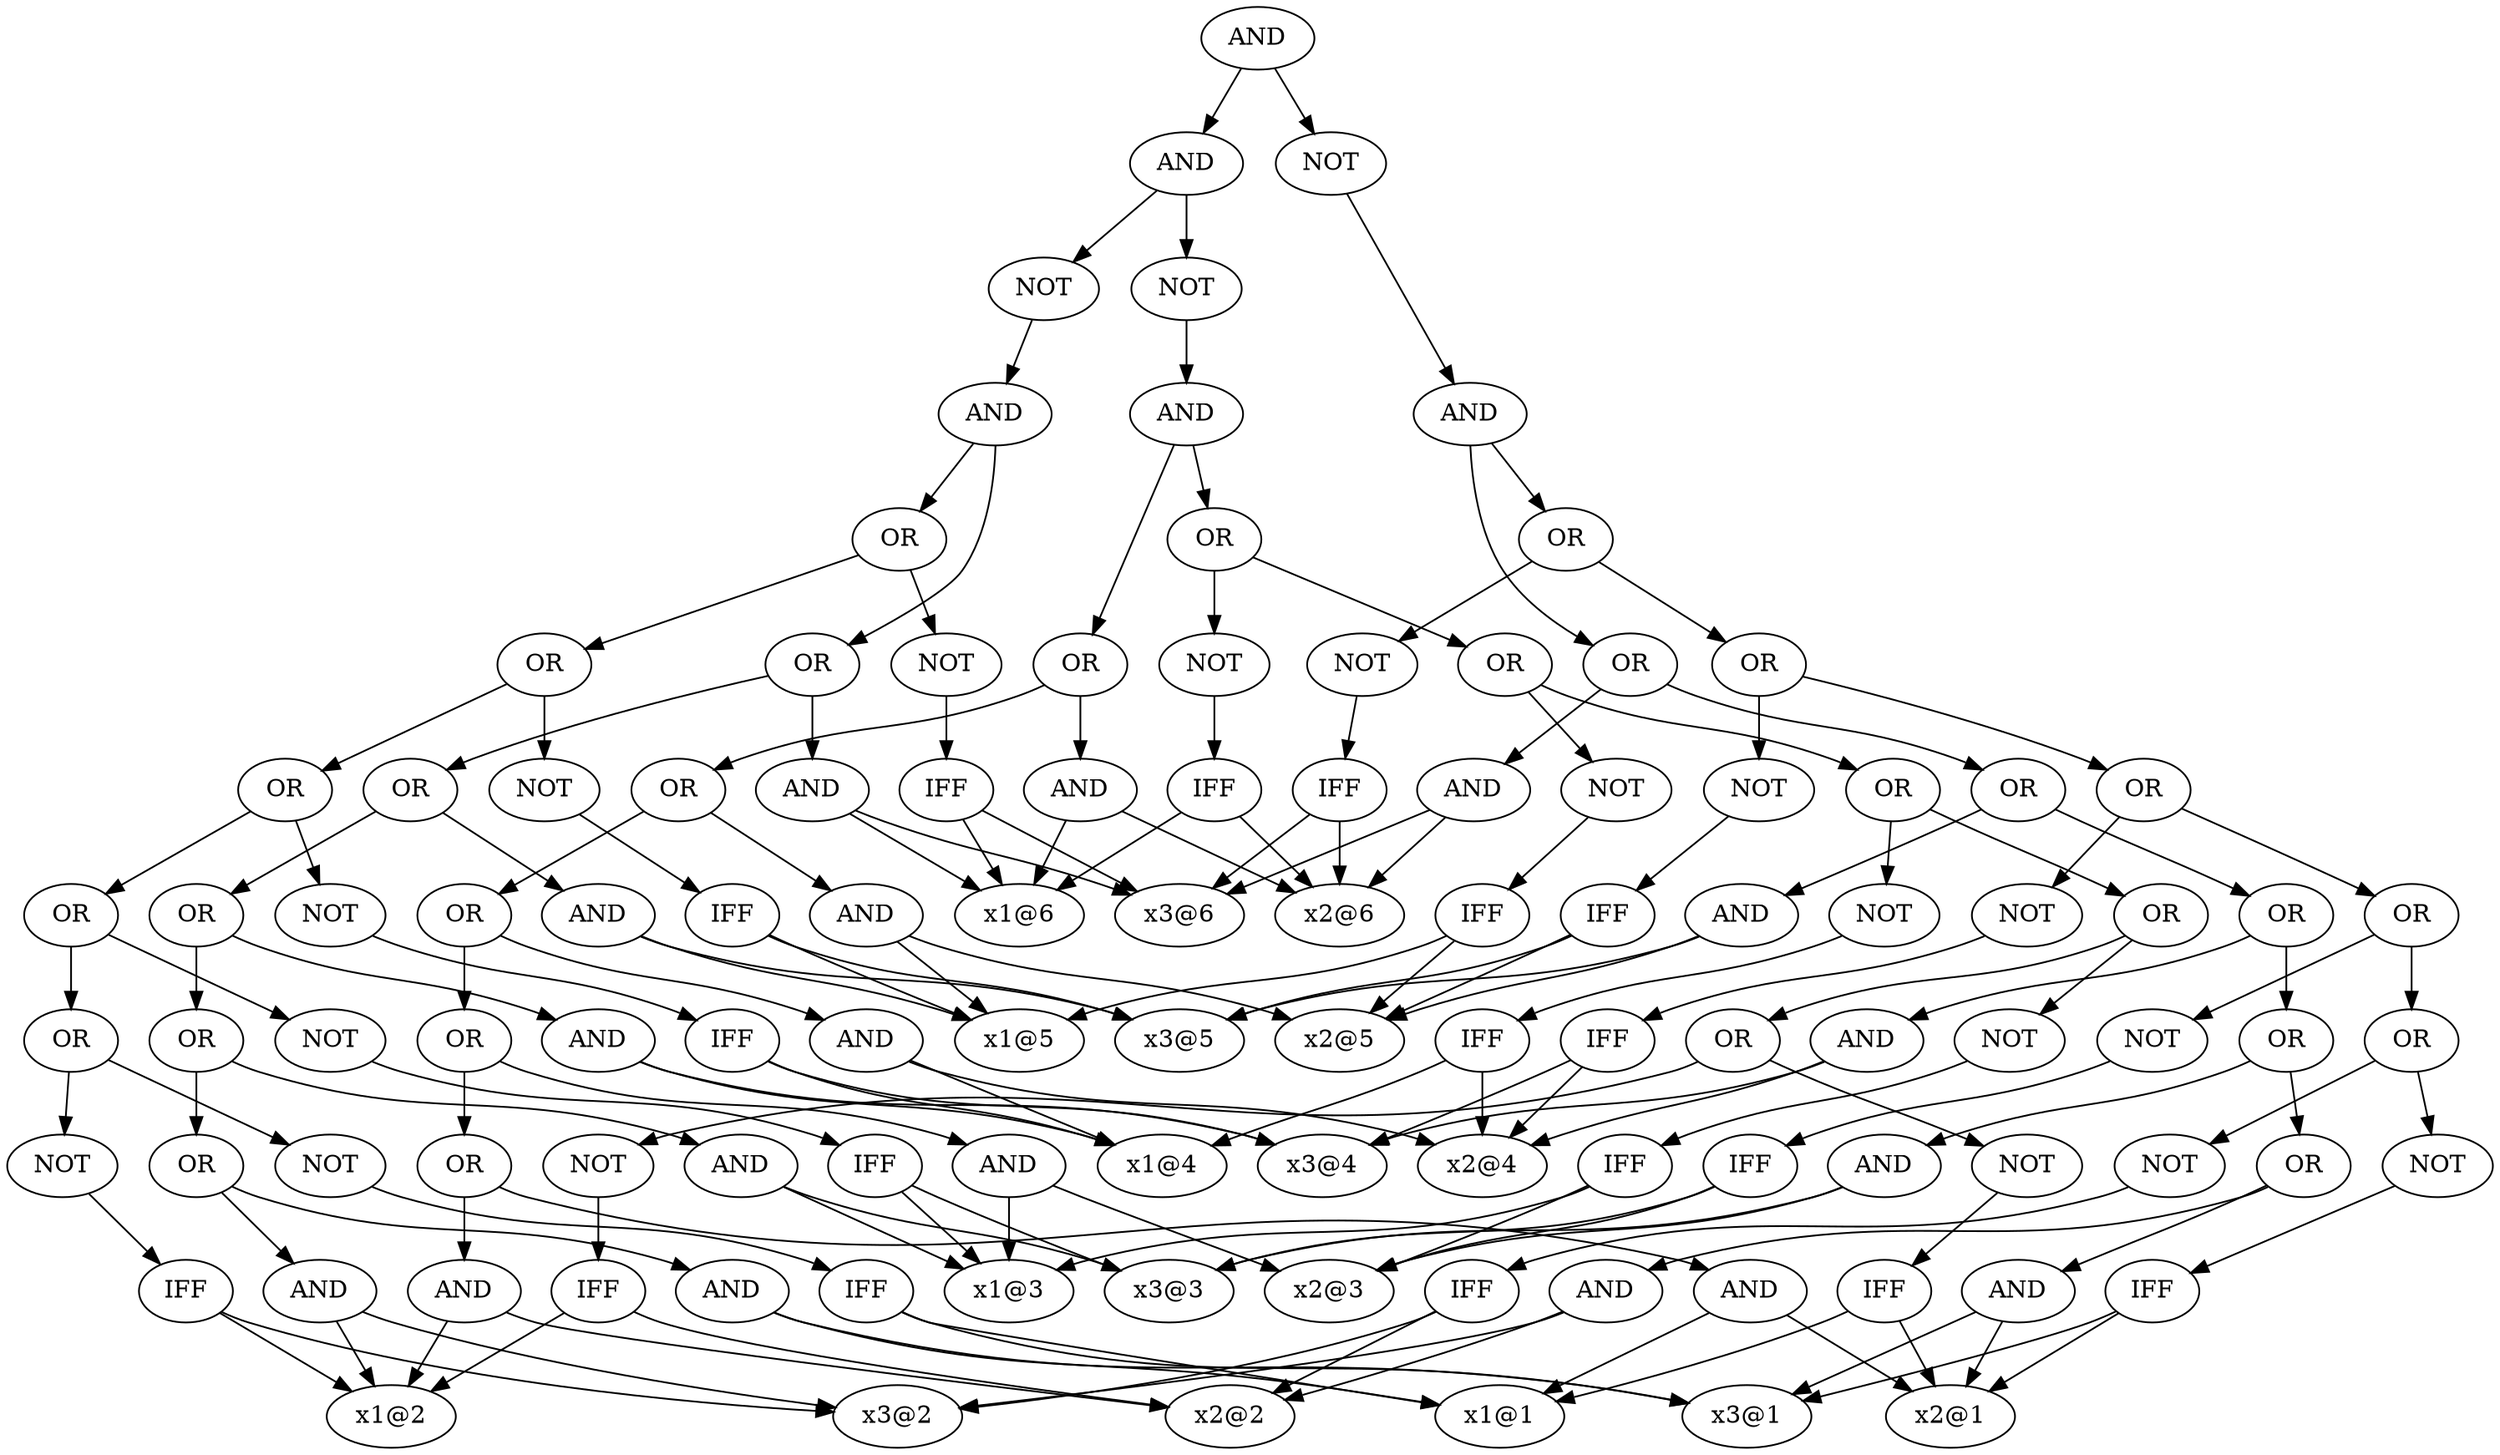 digraph output {
	139815457208448 [label = AND]
	139815457082480 [label = AND]
	139815457348912 [label = NOT]
	139815457396624 [label = AND]
	139815457347136 [label = OR]
	139815457347040 [label = OR]
	139815457346944 [label = OR]
	139815457346848 [label = OR]
	139815457346176 [label = OR]
	139815457346320 [label = AND]
	139815457395712 [label = "x1@1"]
	139815457815952 [label = "x2@1"]
	139815457346320 -> 139815457395712
	139815457346320 -> 139815457815952
	139815457346416 [label = AND]
	139815457395184 [label = "x1@2"]
	139815457815904 [label = "x2@2"]
	139815457346416 -> 139815457395184
	139815457346416 -> 139815457815904
	139815457346176 -> 139815457346320
	139815457346176 -> 139815457346416
	139815457346512 [label = AND]
	139815462798048 [label = "x1@3"]
	139815457816240 [label = "x2@3"]
	139815457346512 -> 139815462798048
	139815457346512 -> 139815457816240
	139815457346848 -> 139815457346176
	139815457346848 -> 139815457346512
	139815457346608 [label = AND]
	139815457629424 [label = "x1@4"]
	139815457345840 [label = "x2@4"]
	139815457346608 -> 139815457629424
	139815457346608 -> 139815457345840
	139815457346944 -> 139815457346848
	139815457346944 -> 139815457346608
	139815457346704 [label = AND]
	139815457630960 [label = "x1@5"]
	139815457345792 [label = "x2@5"]
	139815457346704 -> 139815457630960
	139815457346704 -> 139815457345792
	139815457347040 -> 139815457346944
	139815457347040 -> 139815457346704
	139815457346800 [label = AND]
	139815457816096 [label = "x1@6"]
	139815457345600 [label = "x2@6"]
	139815457346800 -> 139815457816096
	139815457346800 -> 139815457345600
	139815457347136 -> 139815457347040
	139815457347136 -> 139815457346800
	139815457348768 [label = OR]
	139815457348672 [label = OR]
	139815457348576 [label = OR]
	139815457348480 [label = OR]
	139815457348384 [label = OR]
	139815457347232 [label = NOT]
	139815457347376 [label = IFF]
	139815457347376 -> 139815457395712
	139815457347376 -> 139815457815952
	139815457347232 -> 139815457347376
	139815457347904 [label = NOT]
	139815457347472 [label = IFF]
	139815457347472 -> 139815457395184
	139815457347472 -> 139815457815904
	139815457347904 -> 139815457347472
	139815457348384 -> 139815457347232
	139815457348384 -> 139815457347904
	139815457348000 [label = NOT]
	139815457347568 [label = IFF]
	139815457347568 -> 139815462798048
	139815457347568 -> 139815457816240
	139815457348000 -> 139815457347568
	139815457348480 -> 139815457348384
	139815457348480 -> 139815457348000
	139815457348096 [label = NOT]
	139815457347664 [label = IFF]
	139815457347664 -> 139815457629424
	139815457347664 -> 139815457345840
	139815457348096 -> 139815457347664
	139815457348576 -> 139815457348480
	139815457348576 -> 139815457348096
	139815457348192 [label = NOT]
	139815457347760 [label = IFF]
	139815457347760 -> 139815457630960
	139815457347760 -> 139815457345792
	139815457348192 -> 139815457347760
	139815457348672 -> 139815457348576
	139815457348672 -> 139815457348192
	139815457348288 [label = NOT]
	139815457347856 [label = IFF]
	139815457347856 -> 139815457816096
	139815457347856 -> 139815457345600
	139815457348288 -> 139815457347856
	139815457348768 -> 139815457348672
	139815457348768 -> 139815457348288
	139815457396624 -> 139815457347136
	139815457396624 -> 139815457348768
	139815457348912 -> 139815457396624
	139815457082384 [label = NOT]
	139815457348960 [label = AND]
	139815457080608 [label = OR]
	139815457080512 [label = OR]
	139815457080416 [label = OR]
	139815457080320 [label = OR]
	139815457079648 [label = OR]
	139815457079792 [label = AND]
	139815457349152 [label = "x3@1"]
	139815457079792 -> 139815457395712
	139815457079792 -> 139815457349152
	139815457079888 [label = AND]
	139815457349200 [label = "x3@2"]
	139815457079888 -> 139815457395184
	139815457079888 -> 139815457349200
	139815457079648 -> 139815457079792
	139815457079648 -> 139815457079888
	139815457079984 [label = AND]
	139815457349344 [label = "x3@3"]
	139815457079984 -> 139815462798048
	139815457079984 -> 139815457349344
	139815457080320 -> 139815457079648
	139815457080320 -> 139815457079984
	139815457080080 [label = AND]
	139815457349488 [label = "x3@4"]
	139815457080080 -> 139815457629424
	139815457080080 -> 139815457349488
	139815457080416 -> 139815457080320
	139815457080416 -> 139815457080080
	139815457080176 [label = AND]
	139815457349584 [label = "x3@5"]
	139815457080176 -> 139815457630960
	139815457080176 -> 139815457349584
	139815457080512 -> 139815457080416
	139815457080512 -> 139815457080176
	139815457080272 [label = AND]
	139815457079504 [label = "x3@6"]
	139815457080272 -> 139815457816096
	139815457080272 -> 139815457079504
	139815457080608 -> 139815457080512
	139815457080608 -> 139815457080272
	139815457082240 [label = OR]
	139815457082144 [label = OR]
	139815457082048 [label = OR]
	139815457081952 [label = OR]
	139815457081856 [label = OR]
	139815457080704 [label = NOT]
	139815457080848 [label = IFF]
	139815457080848 -> 139815457395712
	139815457080848 -> 139815457349152
	139815457080704 -> 139815457080848
	139815457081376 [label = NOT]
	139815457080944 [label = IFF]
	139815457080944 -> 139815457395184
	139815457080944 -> 139815457349200
	139815457081376 -> 139815457080944
	139815457081856 -> 139815457080704
	139815457081856 -> 139815457081376
	139815457081472 [label = NOT]
	139815457081040 [label = IFF]
	139815457081040 -> 139815462798048
	139815457081040 -> 139815457349344
	139815457081472 -> 139815457081040
	139815457081952 -> 139815457081856
	139815457081952 -> 139815457081472
	139815457081568 [label = NOT]
	139815457081136 [label = IFF]
	139815457081136 -> 139815457629424
	139815457081136 -> 139815457349488
	139815457081568 -> 139815457081136
	139815457082048 -> 139815457081952
	139815457082048 -> 139815457081568
	139815457081664 [label = NOT]
	139815457081232 [label = IFF]
	139815457081232 -> 139815457630960
	139815457081232 -> 139815457349584
	139815457081664 -> 139815457081232
	139815457082144 -> 139815457082048
	139815457082144 -> 139815457081664
	139815457081760 [label = NOT]
	139815457081328 [label = IFF]
	139815457081328 -> 139815457816096
	139815457081328 -> 139815457079504
	139815457081760 -> 139815457081328
	139815457082240 -> 139815457082144
	139815457082240 -> 139815457081760
	139815457348960 -> 139815457080608
	139815457348960 -> 139815457082240
	139815457082384 -> 139815457348960
	139815457082480 -> 139815457348912
	139815457082480 -> 139815457082384
	139815457208352 [label = NOT]
	139815457082576 [label = AND]
	139815457206576 [label = OR]
	139815457206480 [label = OR]
	139815457206384 [label = OR]
	139815457083344 [label = OR]
	139815457082720 [label = OR]
	139815457082816 [label = AND]
	139815457082816 -> 139815457815952
	139815457082816 -> 139815457349152
	139815457082912 [label = AND]
	139815457082912 -> 139815457815904
	139815457082912 -> 139815457349200
	139815457082720 -> 139815457082816
	139815457082720 -> 139815457082912
	139815457083008 [label = AND]
	139815457083008 -> 139815457816240
	139815457083008 -> 139815457349344
	139815457083344 -> 139815457082720
	139815457083344 -> 139815457083008
	139815457083104 [label = AND]
	139815457083104 -> 139815457345840
	139815457083104 -> 139815457349488
	139815457206384 -> 139815457083344
	139815457206384 -> 139815457083104
	139815457083200 [label = AND]
	139815457083200 -> 139815457345792
	139815457083200 -> 139815457349584
	139815457206480 -> 139815457206384
	139815457206480 -> 139815457083200
	139815457083296 [label = AND]
	139815457083296 -> 139815457345600
	139815457083296 -> 139815457079504
	139815457206576 -> 139815457206480
	139815457206576 -> 139815457083296
	139815457208208 [label = OR]
	139815457208112 [label = OR]
	139815457208016 [label = OR]
	139815457207920 [label = OR]
	139815457207824 [label = OR]
	139815457206672 [label = NOT]
	139815457206816 [label = IFF]
	139815457206816 -> 139815457815952
	139815457206816 -> 139815457349152
	139815457206672 -> 139815457206816
	139815457207344 [label = NOT]
	139815457206912 [label = IFF]
	139815457206912 -> 139815457815904
	139815457206912 -> 139815457349200
	139815457207344 -> 139815457206912
	139815457207824 -> 139815457206672
	139815457207824 -> 139815457207344
	139815457207440 [label = NOT]
	139815457207008 [label = IFF]
	139815457207008 -> 139815457816240
	139815457207008 -> 139815457349344
	139815457207440 -> 139815457207008
	139815457207920 -> 139815457207824
	139815457207920 -> 139815457207440
	139815457207536 [label = NOT]
	139815457207104 [label = IFF]
	139815457207104 -> 139815457345840
	139815457207104 -> 139815457349488
	139815457207536 -> 139815457207104
	139815457208016 -> 139815457207920
	139815457208016 -> 139815457207536
	139815457207632 [label = NOT]
	139815457207200 [label = IFF]
	139815457207200 -> 139815457345792
	139815457207200 -> 139815457349584
	139815457207632 -> 139815457207200
	139815457208112 -> 139815457208016
	139815457208112 -> 139815457207632
	139815457207728 [label = NOT]
	139815457207296 [label = IFF]
	139815457207296 -> 139815457345600
	139815457207296 -> 139815457079504
	139815457207728 -> 139815457207296
	139815457208208 -> 139815457208112
	139815457208208 -> 139815457207728
	139815457082576 -> 139815457206576
	139815457082576 -> 139815457208208
	139815457208352 -> 139815457082576
	139815457208448 -> 139815457082480
	139815457208448 -> 139815457208352
}
